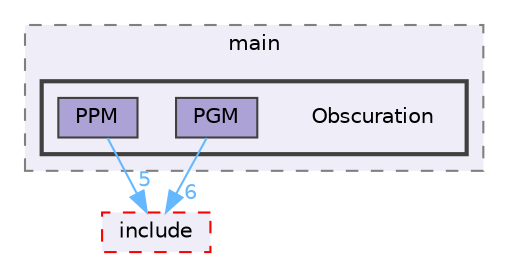 digraph "C:/Users/Katia/Documents/GitHub/code_base_obscuration/main/Obscuration"
{
 // LATEX_PDF_SIZE
  bgcolor="transparent";
  edge [fontname=Helvetica,fontsize=10,labelfontname=Helvetica,labelfontsize=10];
  node [fontname=Helvetica,fontsize=10,shape=box,height=0.2,width=0.4];
  compound=true
  subgraph clusterdir_ad85657f688d077a0dceea477125f51f {
    graph [ bgcolor="#efedf7", pencolor="grey50", label="main", fontname=Helvetica,fontsize=10 style="filled,dashed", URL="dir_ad85657f688d077a0dceea477125f51f.html",tooltip=""]
  subgraph clusterdir_4532a5c91a6689f9302f4ec4d6c356cc {
    graph [ bgcolor="#efedf7", pencolor="grey25", label="", fontname=Helvetica,fontsize=10 style="filled,bold", URL="dir_4532a5c91a6689f9302f4ec4d6c356cc.html",tooltip=""]
    dir_4532a5c91a6689f9302f4ec4d6c356cc [shape=plaintext, label="Obscuration"];
  dir_31d7baa7b675a84276a8a30f6d6fb8ef [label="PGM", fillcolor="#ada2d6", color="grey25", style="filled", URL="dir_31d7baa7b675a84276a8a30f6d6fb8ef.html",tooltip=""];
  dir_d3c509c0575cc6ffc8d42fe53b6701c1 [label="PPM", fillcolor="#ada2d6", color="grey25", style="filled", URL="dir_d3c509c0575cc6ffc8d42fe53b6701c1.html",tooltip=""];
  }
  }
  dir_235dc5c59b87e38be3bd5a5d049b3fd6 [label="include", fillcolor="#efedf7", color="red", style="filled,dashed", URL="dir_235dc5c59b87e38be3bd5a5d049b3fd6.html",tooltip=""];
  dir_31d7baa7b675a84276a8a30f6d6fb8ef->dir_235dc5c59b87e38be3bd5a5d049b3fd6 [headlabel="6", labeldistance=1.5 headhref="dir_000031_000016.html" href="dir_000031_000016.html" color="steelblue1" fontcolor="steelblue1"];
  dir_d3c509c0575cc6ffc8d42fe53b6701c1->dir_235dc5c59b87e38be3bd5a5d049b3fd6 [headlabel="5", labeldistance=1.5 headhref="dir_000032_000016.html" href="dir_000032_000016.html" color="steelblue1" fontcolor="steelblue1"];
}
